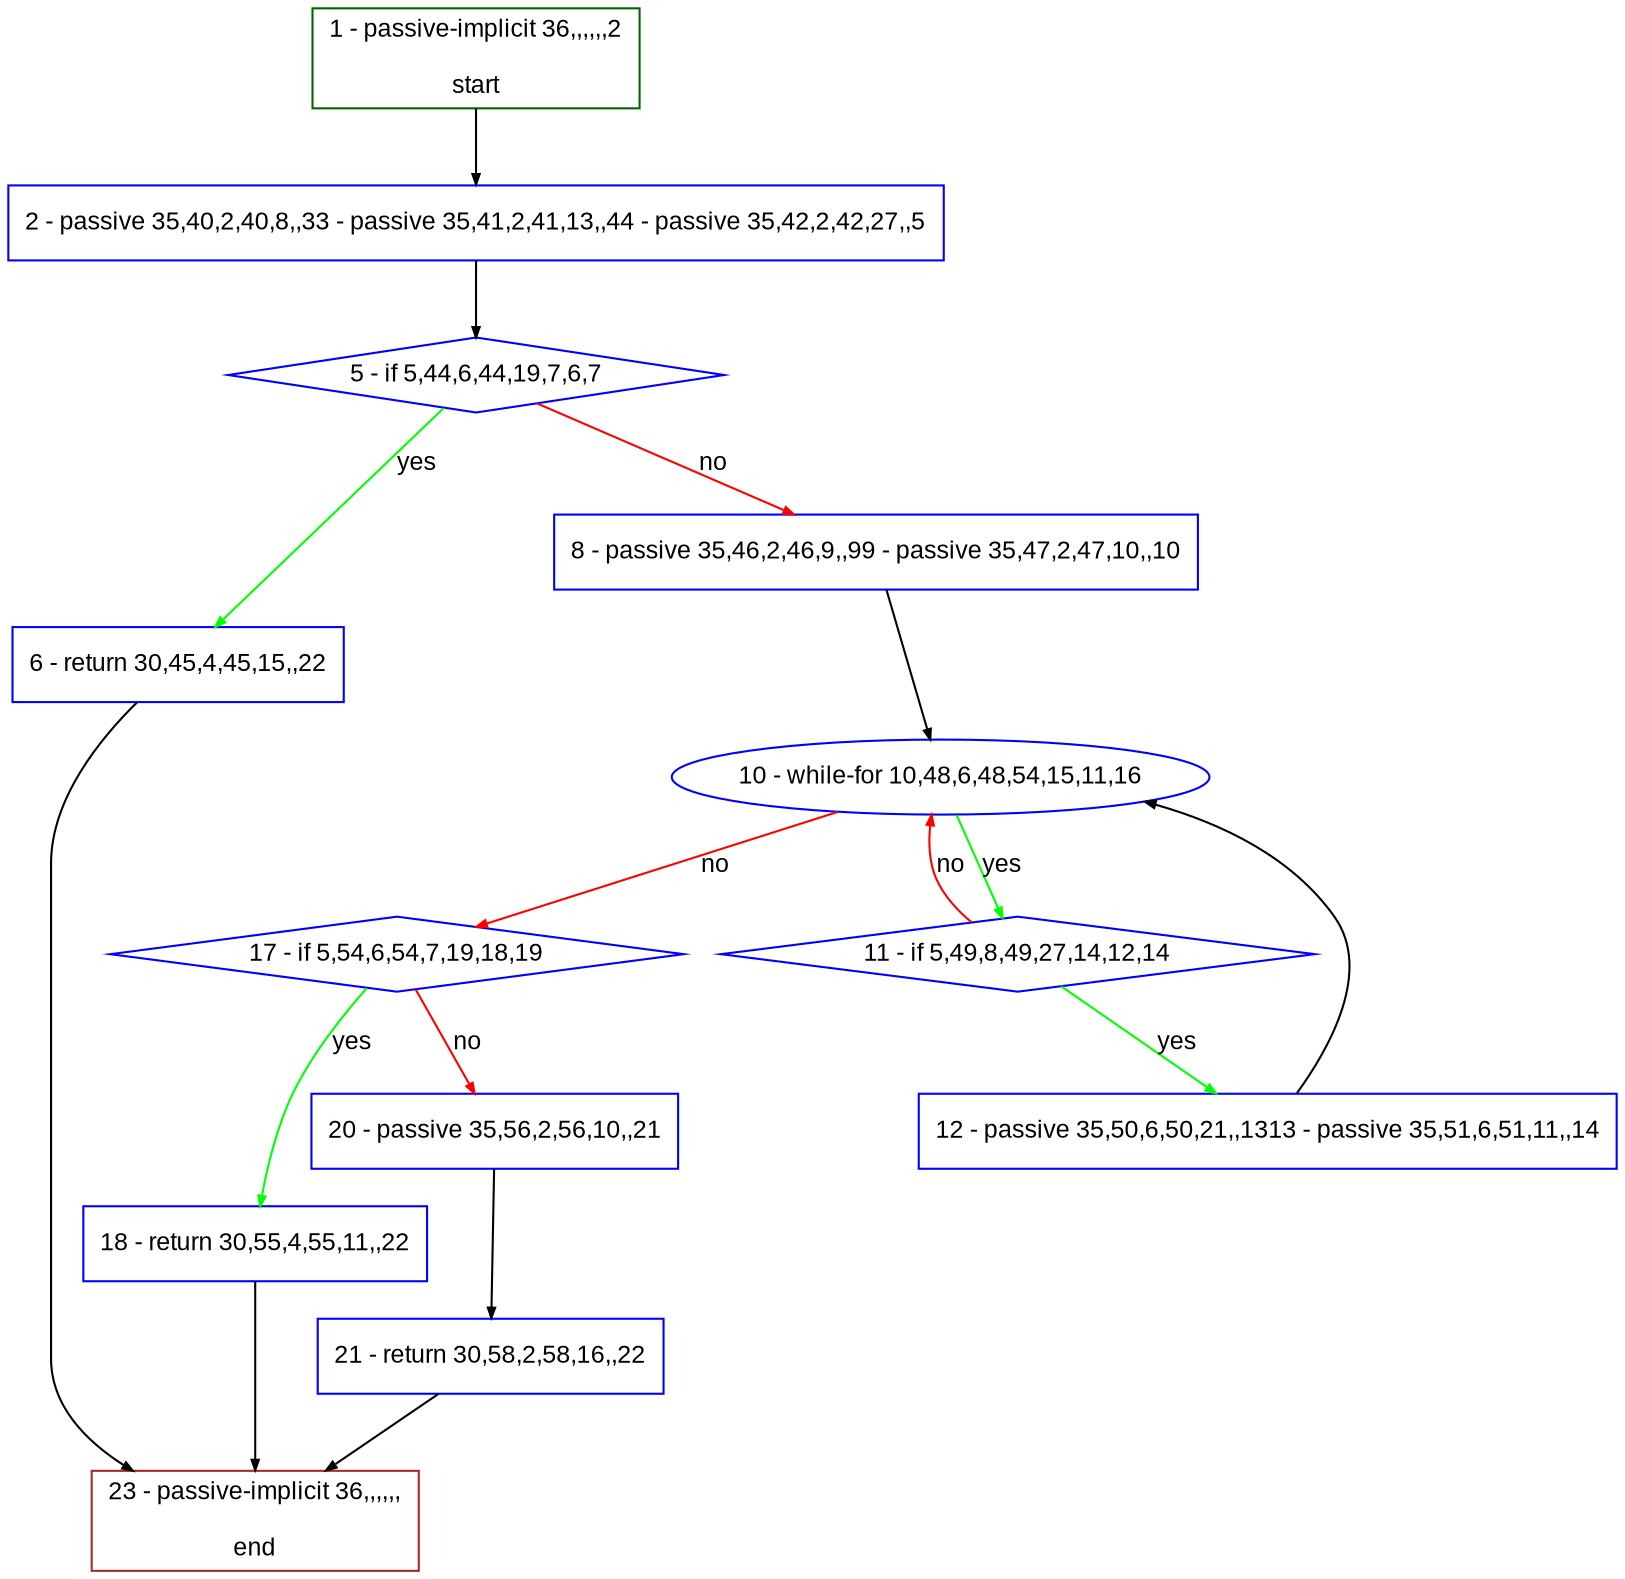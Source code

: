 digraph "" {
  graph [bgcolor="white", fillcolor="#FFFFCC", pack="true", packmode="clust", fontname="Arial", label="", fontsize="12", compound="true", style="rounded,filled"];
  node [node_initialized="no", fillcolor="white", fontname="Arial", label="", color="grey", fontsize="12", fixedsize="false", compound="true", shape="rectangle", style="filled"];
  edge [arrowtail="none", lhead="", fontcolor="black", fontname="Arial", label="", color="black", fontsize="12", arrowhead="normal", arrowsize="0.5", compound="true", ltail="", dir="forward"];
  __N1 [fillcolor="#ffffff", label="2 - passive 35,40,2,40,8,,33 - passive 35,41,2,41,13,,44 - passive 35,42,2,42,27,,5", color="#0000ff", shape="box", style="filled"];
  __N2 [fillcolor="#ffffff", label="1 - passive-implicit 36,,,,,,2\n\nstart", color="#006400", shape="box", style="filled"];
  __N3 [fillcolor="#ffffff", label="5 - if 5,44,6,44,19,7,6,7", color="#0000ff", shape="diamond", style="filled"];
  __N4 [fillcolor="#ffffff", label="6 - return 30,45,4,45,15,,22", color="#0000ff", shape="box", style="filled"];
  __N5 [fillcolor="#ffffff", label="8 - passive 35,46,2,46,9,,99 - passive 35,47,2,47,10,,10", color="#0000ff", shape="box", style="filled"];
  __N6 [fillcolor="#ffffff", label="23 - passive-implicit 36,,,,,,\n\nend", color="#a52a2a", shape="box", style="filled"];
  __N7 [fillcolor="#ffffff", label="10 - while-for 10,48,6,48,54,15,11,16", color="#0000ff", shape="oval", style="filled"];
  __N8 [fillcolor="#ffffff", label="11 - if 5,49,8,49,27,14,12,14", color="#0000ff", shape="diamond", style="filled"];
  __N9 [fillcolor="#ffffff", label="17 - if 5,54,6,54,7,19,18,19", color="#0000ff", shape="diamond", style="filled"];
  __N10 [fillcolor="#ffffff", label="12 - passive 35,50,6,50,21,,1313 - passive 35,51,6,51,11,,14", color="#0000ff", shape="box", style="filled"];
  __N11 [fillcolor="#ffffff", label="18 - return 30,55,4,55,11,,22", color="#0000ff", shape="box", style="filled"];
  __N12 [fillcolor="#ffffff", label="20 - passive 35,56,2,56,10,,21", color="#0000ff", shape="box", style="filled"];
  __N13 [fillcolor="#ffffff", label="21 - return 30,58,2,58,16,,22", color="#0000ff", shape="box", style="filled"];
  __N2 -> __N1 [arrowtail="none", color="#000000", label="", arrowhead="normal", dir="forward"];
  __N1 -> __N3 [arrowtail="none", color="#000000", label="", arrowhead="normal", dir="forward"];
  __N3 -> __N4 [arrowtail="none", color="#00ff00", label="yes", arrowhead="normal", dir="forward"];
  __N3 -> __N5 [arrowtail="none", color="#ff0000", label="no", arrowhead="normal", dir="forward"];
  __N4 -> __N6 [arrowtail="none", color="#000000", label="", arrowhead="normal", dir="forward"];
  __N5 -> __N7 [arrowtail="none", color="#000000", label="", arrowhead="normal", dir="forward"];
  __N7 -> __N8 [arrowtail="none", color="#00ff00", label="yes", arrowhead="normal", dir="forward"];
  __N8 -> __N7 [arrowtail="none", color="#ff0000", label="no", arrowhead="normal", dir="forward"];
  __N7 -> __N9 [arrowtail="none", color="#ff0000", label="no", arrowhead="normal", dir="forward"];
  __N8 -> __N10 [arrowtail="none", color="#00ff00", label="yes", arrowhead="normal", dir="forward"];
  __N10 -> __N7 [arrowtail="none", color="#000000", label="", arrowhead="normal", dir="forward"];
  __N9 -> __N11 [arrowtail="none", color="#00ff00", label="yes", arrowhead="normal", dir="forward"];
  __N9 -> __N12 [arrowtail="none", color="#ff0000", label="no", arrowhead="normal", dir="forward"];
  __N11 -> __N6 [arrowtail="none", color="#000000", label="", arrowhead="normal", dir="forward"];
  __N12 -> __N13 [arrowtail="none", color="#000000", label="", arrowhead="normal", dir="forward"];
  __N13 -> __N6 [arrowtail="none", color="#000000", label="", arrowhead="normal", dir="forward"];
}
